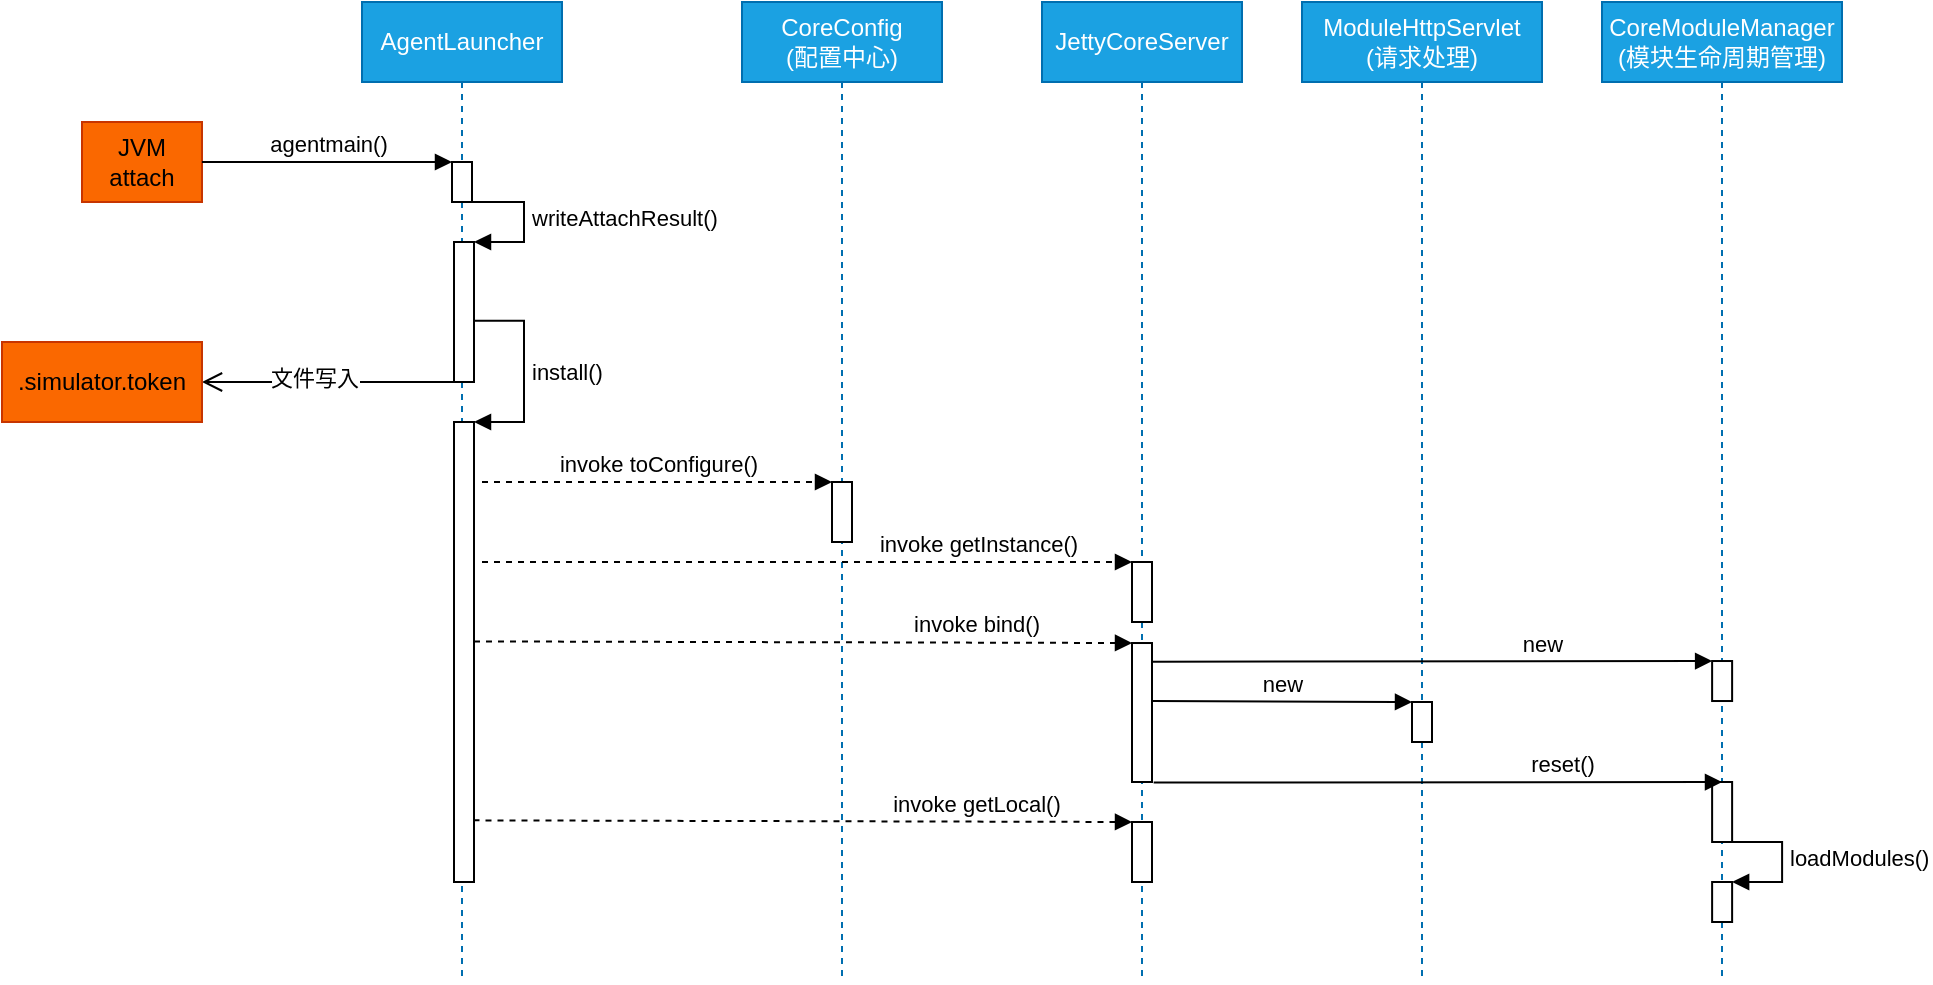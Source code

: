 <mxfile version="17.1.3" type="github">
  <diagram id="vb-FQpTBXWfAdsvukgkN" name="Page-1">
    <mxGraphModel dx="1183" dy="768" grid="1" gridSize="10" guides="1" tooltips="1" connect="1" arrows="1" fold="1" page="1" pageScale="1" pageWidth="1654" pageHeight="1169" math="0" shadow="0">
      <root>
        <mxCell id="0" />
        <mxCell id="1" parent="0" />
        <mxCell id="ABQZlwv3Uab-juvKAk27-1" value="AgentLauncher" style="shape=umlLifeline;perimeter=lifelinePerimeter;whiteSpace=wrap;html=1;container=1;collapsible=0;recursiveResize=0;outlineConnect=0;fillColor=#1ba1e2;fontColor=#ffffff;strokeColor=#006EAF;" vertex="1" parent="1">
          <mxGeometry x="260" y="200" width="100" height="490" as="geometry" />
        </mxCell>
        <mxCell id="ABQZlwv3Uab-juvKAk27-3" value="" style="html=1;points=[];perimeter=orthogonalPerimeter;" vertex="1" parent="ABQZlwv3Uab-juvKAk27-1">
          <mxGeometry x="45" y="80" width="10" height="20" as="geometry" />
        </mxCell>
        <mxCell id="ABQZlwv3Uab-juvKAk27-6" value="" style="html=1;points=[];perimeter=orthogonalPerimeter;" vertex="1" parent="ABQZlwv3Uab-juvKAk27-1">
          <mxGeometry x="46" y="120" width="10" height="70" as="geometry" />
        </mxCell>
        <mxCell id="ABQZlwv3Uab-juvKAk27-7" value="writeAttachResult()" style="edgeStyle=orthogonalEdgeStyle;html=1;align=left;spacingLeft=2;endArrow=block;rounded=0;entryX=1;entryY=0;" edge="1" target="ABQZlwv3Uab-juvKAk27-6" parent="ABQZlwv3Uab-juvKAk27-1">
          <mxGeometry relative="1" as="geometry">
            <mxPoint x="51" y="100" as="sourcePoint" />
            <Array as="points">
              <mxPoint x="81" y="100" />
            </Array>
          </mxGeometry>
        </mxCell>
        <mxCell id="ABQZlwv3Uab-juvKAk27-10" value="" style="html=1;verticalAlign=bottom;endArrow=open;endSize=8;exitX=0;exitY=0.95;rounded=0;entryX=1;entryY=0.5;entryDx=0;entryDy=0;" edge="1" parent="ABQZlwv3Uab-juvKAk27-1" target="ABQZlwv3Uab-juvKAk27-11">
          <mxGeometry relative="1" as="geometry">
            <mxPoint x="-70" y="190" as="targetPoint" />
            <mxPoint x="46" y="190" as="sourcePoint" />
          </mxGeometry>
        </mxCell>
        <mxCell id="ABQZlwv3Uab-juvKAk27-12" value="文件写入" style="edgeLabel;html=1;align=center;verticalAlign=middle;resizable=0;points=[];" vertex="1" connectable="0" parent="ABQZlwv3Uab-juvKAk27-10">
          <mxGeometry x="0.111" y="-2" relative="1" as="geometry">
            <mxPoint as="offset" />
          </mxGeometry>
        </mxCell>
        <mxCell id="ABQZlwv3Uab-juvKAk27-13" value="" style="html=1;points=[];perimeter=orthogonalPerimeter;" vertex="1" parent="ABQZlwv3Uab-juvKAk27-1">
          <mxGeometry x="46" y="210" width="10" height="230" as="geometry" />
        </mxCell>
        <mxCell id="ABQZlwv3Uab-juvKAk27-14" value="install()" style="edgeStyle=orthogonalEdgeStyle;html=1;align=left;spacingLeft=2;endArrow=block;rounded=0;entryX=1;entryY=0;exitX=1.045;exitY=0.563;exitDx=0;exitDy=0;exitPerimeter=0;" edge="1" target="ABQZlwv3Uab-juvKAk27-13" parent="ABQZlwv3Uab-juvKAk27-1" source="ABQZlwv3Uab-juvKAk27-6">
          <mxGeometry relative="1" as="geometry">
            <mxPoint x="60" y="160" as="sourcePoint" />
            <Array as="points">
              <mxPoint x="81" y="159" />
              <mxPoint x="81" y="210" />
            </Array>
          </mxGeometry>
        </mxCell>
        <mxCell id="ABQZlwv3Uab-juvKAk27-2" value="JVM attach" style="rounded=0;whiteSpace=wrap;html=1;fillColor=#fa6800;fontColor=#000000;strokeColor=#C73500;" vertex="1" parent="1">
          <mxGeometry x="120" y="260" width="60" height="40" as="geometry" />
        </mxCell>
        <mxCell id="ABQZlwv3Uab-juvKAk27-4" value="agentmain()" style="html=1;verticalAlign=bottom;endArrow=block;entryX=0;entryY=0;rounded=0;exitX=1;exitY=0.5;exitDx=0;exitDy=0;" edge="1" target="ABQZlwv3Uab-juvKAk27-3" parent="1" source="ABQZlwv3Uab-juvKAk27-2">
          <mxGeometry relative="1" as="geometry">
            <mxPoint x="235" y="280" as="sourcePoint" />
          </mxGeometry>
        </mxCell>
        <mxCell id="ABQZlwv3Uab-juvKAk27-11" value=".simulator.token" style="rounded=0;whiteSpace=wrap;html=1;fillColor=#fa6800;fontColor=#000000;strokeColor=#C73500;" vertex="1" parent="1">
          <mxGeometry x="80" y="370" width="100" height="40" as="geometry" />
        </mxCell>
        <mxCell id="ABQZlwv3Uab-juvKAk27-15" value="CoreConfig&lt;br&gt;(配置中心)" style="shape=umlLifeline;perimeter=lifelinePerimeter;whiteSpace=wrap;html=1;container=1;collapsible=0;recursiveResize=0;outlineConnect=0;fillColor=#1ba1e2;fontColor=#ffffff;strokeColor=#006EAF;" vertex="1" parent="1">
          <mxGeometry x="450" y="200" width="100" height="490" as="geometry" />
        </mxCell>
        <mxCell id="ABQZlwv3Uab-juvKAk27-27" value="" style="html=1;points=[];perimeter=orthogonalPerimeter;" vertex="1" parent="ABQZlwv3Uab-juvKAk27-15">
          <mxGeometry x="45" y="240" width="10" height="30" as="geometry" />
        </mxCell>
        <mxCell id="ABQZlwv3Uab-juvKAk27-23" value="JettyCoreServer&lt;br&gt;" style="shape=umlLifeline;perimeter=lifelinePerimeter;whiteSpace=wrap;html=1;container=1;collapsible=0;recursiveResize=0;outlineConnect=0;fillColor=#1ba1e2;fontColor=#ffffff;strokeColor=#006EAF;" vertex="1" parent="1">
          <mxGeometry x="600" y="200" width="100" height="490" as="geometry" />
        </mxCell>
        <mxCell id="ABQZlwv3Uab-juvKAk27-30" value="" style="html=1;points=[];perimeter=orthogonalPerimeter;" vertex="1" parent="ABQZlwv3Uab-juvKAk27-23">
          <mxGeometry x="45" y="280" width="10" height="30" as="geometry" />
        </mxCell>
        <mxCell id="ABQZlwv3Uab-juvKAk27-33" value="" style="html=1;points=[];perimeter=orthogonalPerimeter;" vertex="1" parent="ABQZlwv3Uab-juvKAk27-23">
          <mxGeometry x="45" y="320.51" width="10" height="69.49" as="geometry" />
        </mxCell>
        <mxCell id="ABQZlwv3Uab-juvKAk27-24" value="ModuleHttpServlet&lt;br&gt;(请求处理)" style="shape=umlLifeline;perimeter=lifelinePerimeter;whiteSpace=wrap;html=1;container=1;collapsible=0;recursiveResize=0;outlineConnect=0;fillColor=#1ba1e2;fontColor=#ffffff;strokeColor=#006EAF;" vertex="1" parent="1">
          <mxGeometry x="730" y="200" width="120" height="490" as="geometry" />
        </mxCell>
        <mxCell id="ABQZlwv3Uab-juvKAk27-35" value="" style="html=1;points=[];perimeter=orthogonalPerimeter;" vertex="1" parent="ABQZlwv3Uab-juvKAk27-24">
          <mxGeometry x="55" y="350" width="10" height="20" as="geometry" />
        </mxCell>
        <mxCell id="ABQZlwv3Uab-juvKAk27-26" value="CoreModuleManager&lt;br&gt;(模块生命周期管理)" style="shape=umlLifeline;perimeter=lifelinePerimeter;whiteSpace=wrap;html=1;container=1;collapsible=0;recursiveResize=0;outlineConnect=0;fillColor=#1ba1e2;fontColor=#ffffff;strokeColor=#006EAF;" vertex="1" parent="1">
          <mxGeometry x="880" y="200" width="120" height="490" as="geometry" />
        </mxCell>
        <mxCell id="ABQZlwv3Uab-juvKAk27-41" value="" style="html=1;points=[];perimeter=orthogonalPerimeter;" vertex="1" parent="ABQZlwv3Uab-juvKAk27-26">
          <mxGeometry x="55.06" y="390" width="10" height="30" as="geometry" />
        </mxCell>
        <mxCell id="ABQZlwv3Uab-juvKAk27-44" value="" style="html=1;points=[];perimeter=orthogonalPerimeter;" vertex="1" parent="ABQZlwv3Uab-juvKAk27-26">
          <mxGeometry x="55.06" y="440" width="10" height="20" as="geometry" />
        </mxCell>
        <mxCell id="ABQZlwv3Uab-juvKAk27-45" value="loadModules()" style="edgeStyle=orthogonalEdgeStyle;html=1;align=left;spacingLeft=2;endArrow=block;rounded=0;entryX=1;entryY=0;" edge="1" target="ABQZlwv3Uab-juvKAk27-44" parent="ABQZlwv3Uab-juvKAk27-26">
          <mxGeometry relative="1" as="geometry">
            <mxPoint x="60.06" y="420" as="sourcePoint" />
            <Array as="points">
              <mxPoint x="90.06" y="420" />
            </Array>
          </mxGeometry>
        </mxCell>
        <mxCell id="ABQZlwv3Uab-juvKAk27-28" value="invoke toConfigure()" style="html=1;verticalAlign=bottom;endArrow=block;entryX=0;entryY=0;rounded=0;dashed=1;" edge="1" target="ABQZlwv3Uab-juvKAk27-27" parent="1">
          <mxGeometry relative="1" as="geometry">
            <mxPoint x="320" y="440" as="sourcePoint" />
          </mxGeometry>
        </mxCell>
        <mxCell id="ABQZlwv3Uab-juvKAk27-31" value="invoke getInstance()" style="html=1;verticalAlign=bottom;endArrow=block;entryX=0;entryY=0;rounded=0;dashed=1;" edge="1" target="ABQZlwv3Uab-juvKAk27-30" parent="1">
          <mxGeometry x="0.525" relative="1" as="geometry">
            <mxPoint x="320" y="480" as="sourcePoint" />
            <mxPoint as="offset" />
          </mxGeometry>
        </mxCell>
        <mxCell id="ABQZlwv3Uab-juvKAk27-34" value="invoke bind()" style="html=1;verticalAlign=bottom;endArrow=block;entryX=0;entryY=0;rounded=0;dashed=1;exitX=1;exitY=0.477;exitDx=0;exitDy=0;exitPerimeter=0;" edge="1" parent="1" target="ABQZlwv3Uab-juvKAk27-33" source="ABQZlwv3Uab-juvKAk27-13">
          <mxGeometry x="0.525" relative="1" as="geometry">
            <mxPoint x="320" y="524" as="sourcePoint" />
            <mxPoint as="offset" />
          </mxGeometry>
        </mxCell>
        <mxCell id="ABQZlwv3Uab-juvKAk27-36" value="new" style="html=1;verticalAlign=bottom;endArrow=block;entryX=0;entryY=0;rounded=0;exitX=0.983;exitY=0.417;exitDx=0;exitDy=0;exitPerimeter=0;" edge="1" target="ABQZlwv3Uab-juvKAk27-35" parent="1" source="ABQZlwv3Uab-juvKAk27-33">
          <mxGeometry relative="1" as="geometry">
            <mxPoint x="660" y="550" as="sourcePoint" />
          </mxGeometry>
        </mxCell>
        <mxCell id="ABQZlwv3Uab-juvKAk27-38" value="" style="html=1;points=[];perimeter=orthogonalPerimeter;" vertex="1" parent="1">
          <mxGeometry x="935.06" y="529.51" width="10" height="20" as="geometry" />
        </mxCell>
        <mxCell id="ABQZlwv3Uab-juvKAk27-39" value="new" style="html=1;verticalAlign=bottom;endArrow=block;entryX=0;entryY=0;rounded=0;exitX=0.983;exitY=0.134;exitDx=0;exitDy=0;exitPerimeter=0;" edge="1" parent="1" target="ABQZlwv3Uab-juvKAk27-38" source="ABQZlwv3Uab-juvKAk27-33">
          <mxGeometry x="0.39" relative="1" as="geometry">
            <mxPoint x="660" y="530" as="sourcePoint" />
            <mxPoint as="offset" />
          </mxGeometry>
        </mxCell>
        <mxCell id="ABQZlwv3Uab-juvKAk27-40" value="reset()" style="html=1;verticalAlign=bottom;endArrow=block;rounded=0;exitX=0.983;exitY=0.134;exitDx=0;exitDy=0;exitPerimeter=0;" edge="1" parent="1">
          <mxGeometry x="0.434" relative="1" as="geometry">
            <mxPoint x="655.83" y="590.312" as="sourcePoint" />
            <mxPoint x="940" y="590" as="targetPoint" />
            <mxPoint as="offset" />
          </mxGeometry>
        </mxCell>
        <mxCell id="ABQZlwv3Uab-juvKAk27-42" value="" style="html=1;points=[];perimeter=orthogonalPerimeter;" vertex="1" parent="1">
          <mxGeometry x="645" y="610" width="10" height="30" as="geometry" />
        </mxCell>
        <mxCell id="ABQZlwv3Uab-juvKAk27-43" value="invoke getLocal()" style="html=1;verticalAlign=bottom;endArrow=block;entryX=0;entryY=0;rounded=0;dashed=1;exitX=0.975;exitY=0.866;exitDx=0;exitDy=0;exitPerimeter=0;" edge="1" parent="1" target="ABQZlwv3Uab-juvKAk27-42" source="ABQZlwv3Uab-juvKAk27-13">
          <mxGeometry x="0.525" relative="1" as="geometry">
            <mxPoint x="320" y="610" as="sourcePoint" />
            <mxPoint as="offset" />
          </mxGeometry>
        </mxCell>
      </root>
    </mxGraphModel>
  </diagram>
</mxfile>

